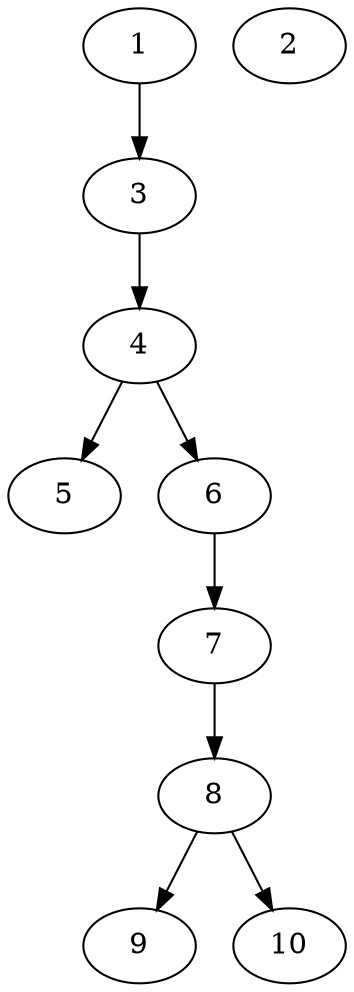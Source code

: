 // DAG (tier=1-easy, mode=data, n=10, ccr=0.315, fat=0.473, density=0.294, regular=0.715, jump=0.095, mindata=1048576, maxdata=8388608)
// DAG automatically generated by daggen at Sun Aug 24 16:33:33 2025
// /home/ermia/Project/Environments/daggen/bin/daggen --dot --ccr 0.315 --fat 0.473 --regular 0.715 --density 0.294 --jump 0.095 --mindata 1048576 --maxdata 8388608 -n 10 
digraph G {
  1 [size="126218754931866640", alpha="0.19", expect_size="63109377465933320"]
  1 -> 3 [size ="82813713907712"]
  2 [size="3697035974013363", alpha="0.11", expect_size="1848517987006681"]
  3 [size="93412526832520003584", alpha="0.07", expect_size="46706263416260001792"]
  3 -> 4 [size ="164699924594688"]
  4 [size="1336689341657858304", alpha="0.18", expect_size="668344670828929152"]
  4 -> 5 [size ="490793974366208"]
  4 -> 6 [size ="490793974366208"]
  5 [size="577207217717178793984", alpha="0.06", expect_size="288603608858589396992"]
  6 [size="3970741075350689", alpha="0.19", expect_size="1985370537675344"]
  6 -> 7 [size ="458243490971648"]
  7 [size="358146039043588800", alpha="0.12", expect_size="179073019521794400"]
  7 -> 8 [size ="261753057312768"]
  8 [size="8021650083481924", alpha="0.14", expect_size="4010825041740962"]
  8 -> 9 [size ="139503255683072"]
  8 -> 10 [size ="139503255683072"]
  9 [size="1187031462008800", alpha="0.12", expect_size="593515731004400"]
  10 [size="414211464343401984", alpha="0.07", expect_size="207105732171700992"]
}